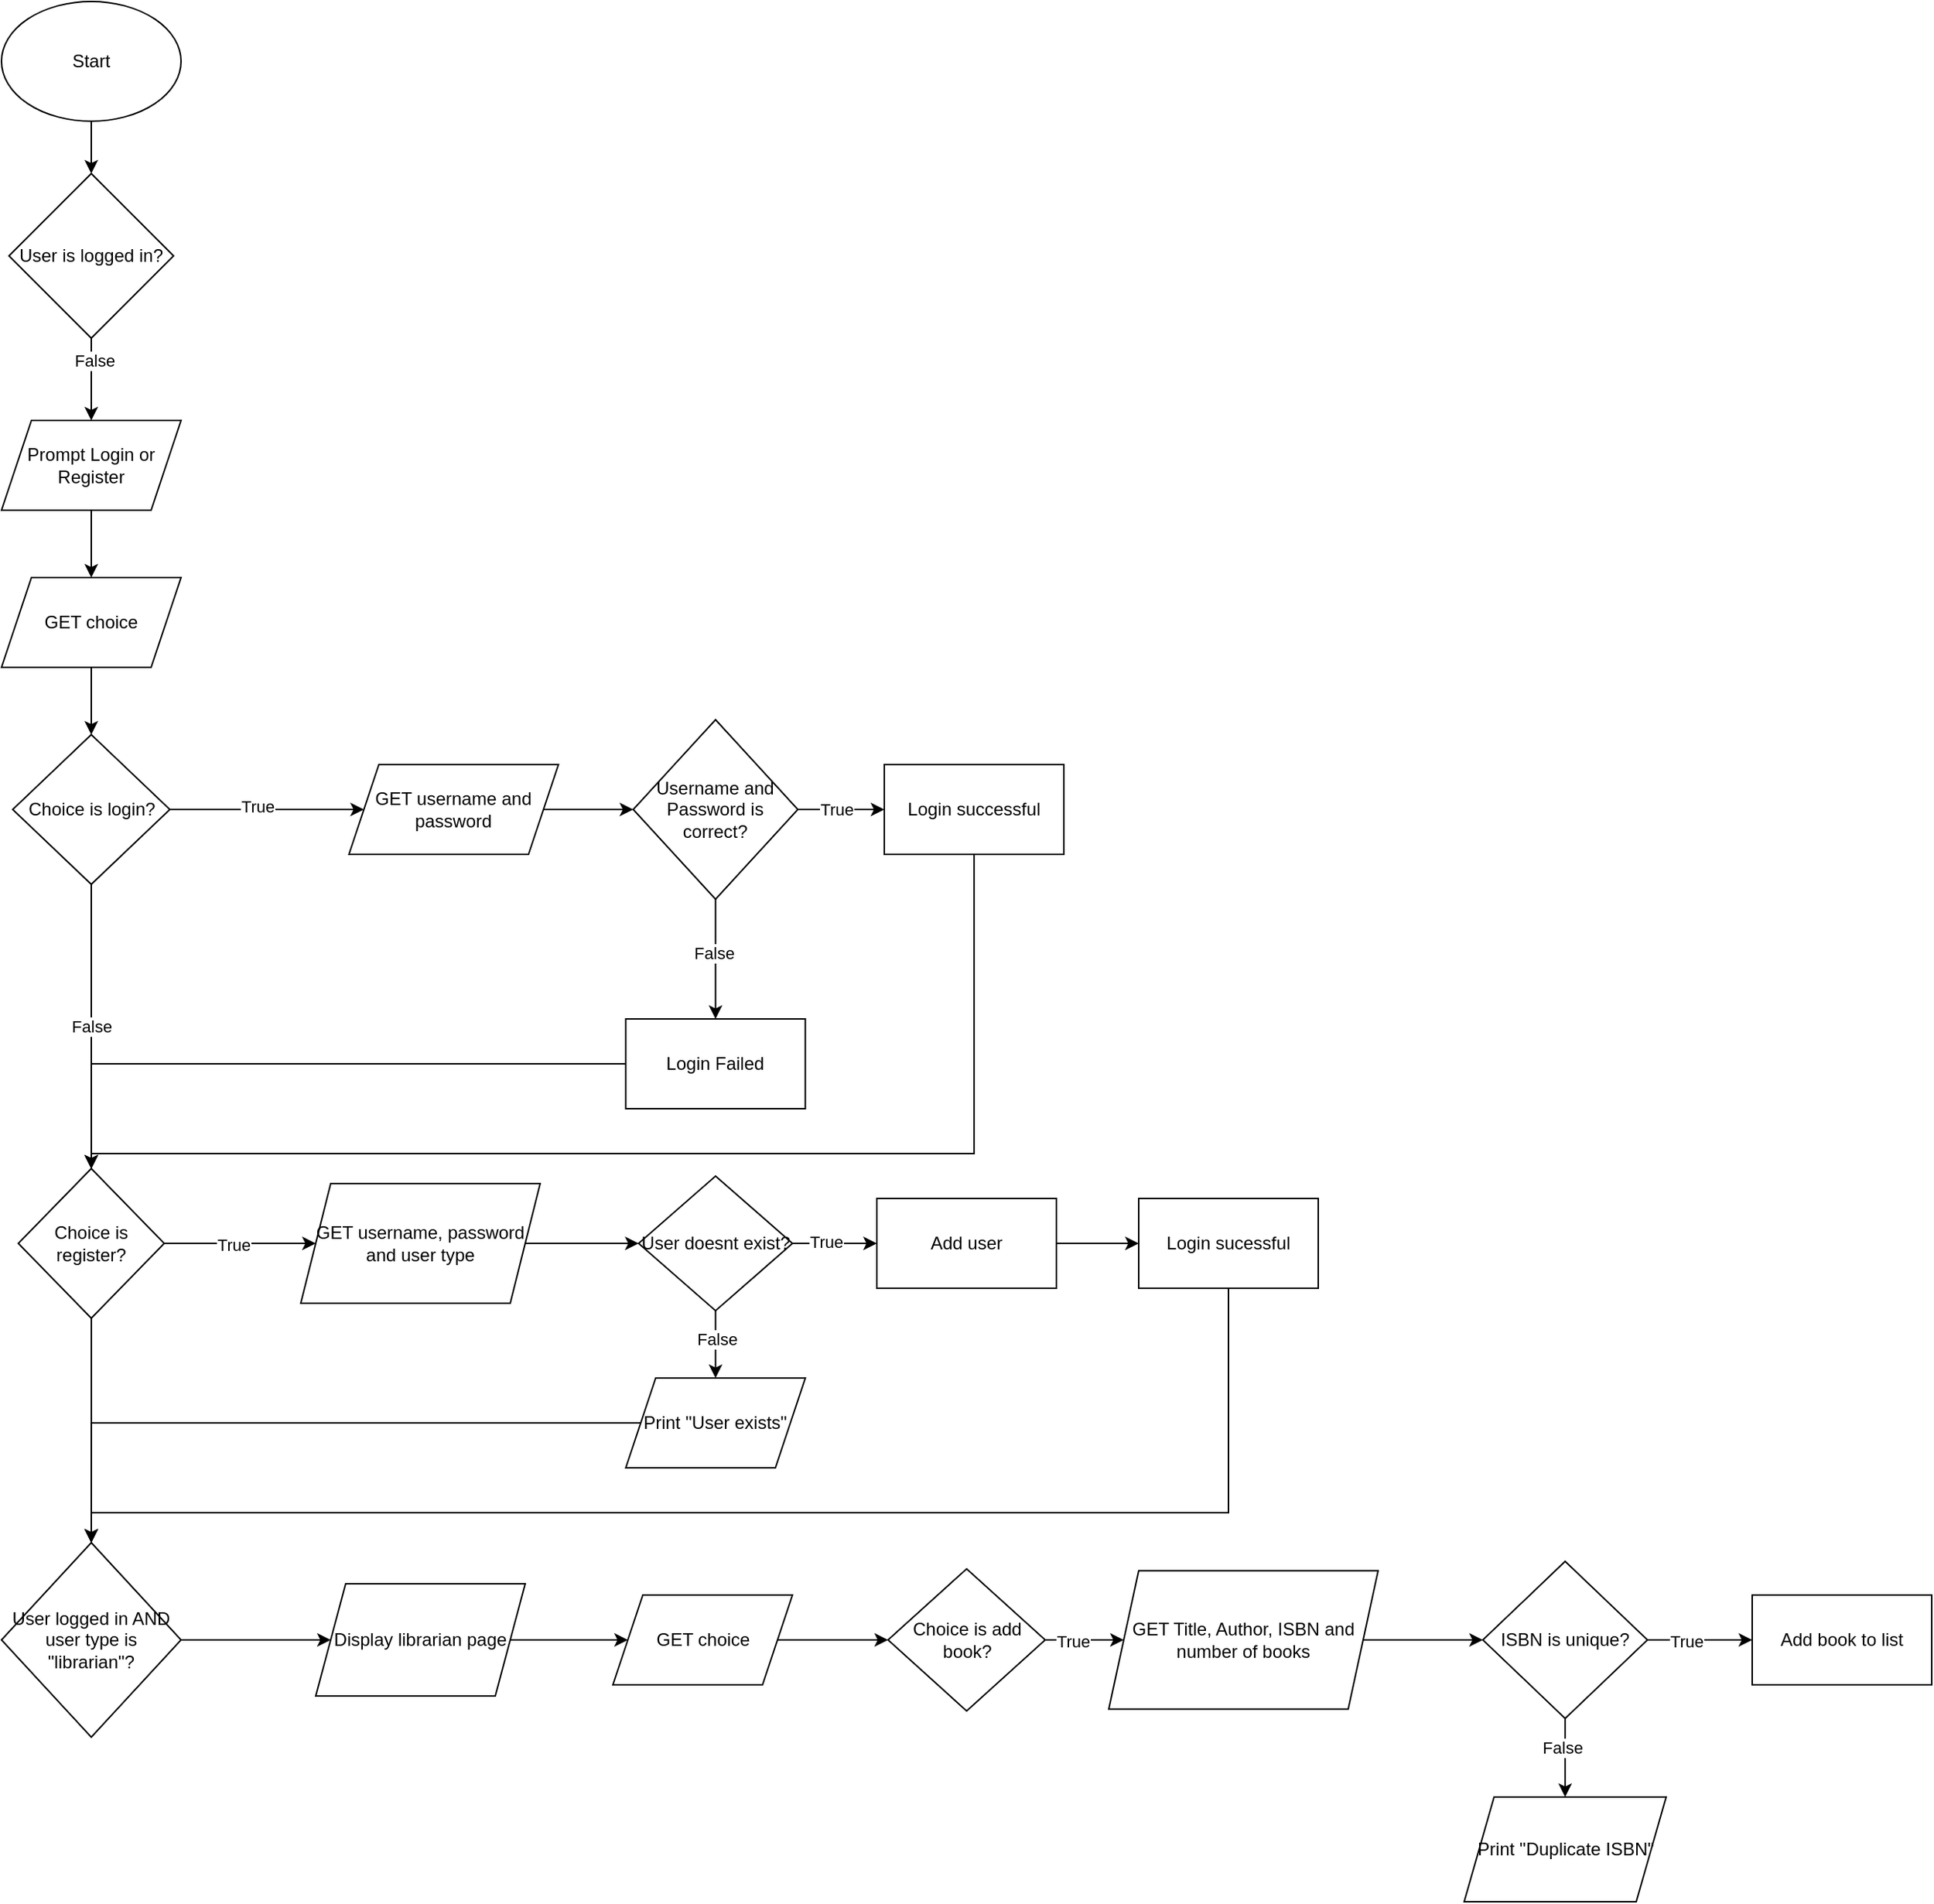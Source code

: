 <mxfile version="24.7.12">
  <diagram name="Page-1" id="SSTJnW1BmEk-SJq0e-p4">
    <mxGraphModel dx="1290" dy="558" grid="1" gridSize="10" guides="1" tooltips="1" connect="1" arrows="1" fold="1" page="1" pageScale="1" pageWidth="850" pageHeight="1100" math="0" shadow="0">
      <root>
        <mxCell id="0" />
        <mxCell id="1" parent="0" />
        <mxCell id="cKItDvK8W3Hqo0DehDuH-44" value="" style="edgeStyle=orthogonalEdgeStyle;rounded=0;orthogonalLoop=1;jettySize=auto;html=1;" edge="1" parent="1" source="cKItDvK8W3Hqo0DehDuH-1" target="cKItDvK8W3Hqo0DehDuH-43">
          <mxGeometry relative="1" as="geometry" />
        </mxCell>
        <mxCell id="cKItDvK8W3Hqo0DehDuH-1" value="Start" style="ellipse;whiteSpace=wrap;html=1;" vertex="1" parent="1">
          <mxGeometry x="570" y="80" width="120" height="80" as="geometry" />
        </mxCell>
        <mxCell id="cKItDvK8W3Hqo0DehDuH-5" value="" style="edgeStyle=orthogonalEdgeStyle;rounded=0;orthogonalLoop=1;jettySize=auto;html=1;" edge="1" parent="1" source="cKItDvK8W3Hqo0DehDuH-2" target="cKItDvK8W3Hqo0DehDuH-4">
          <mxGeometry relative="1" as="geometry" />
        </mxCell>
        <mxCell id="cKItDvK8W3Hqo0DehDuH-2" value="Prompt Login or Register" style="shape=parallelogram;perimeter=parallelogramPerimeter;whiteSpace=wrap;html=1;fixedSize=1;" vertex="1" parent="1">
          <mxGeometry x="570" y="360" width="120" height="60" as="geometry" />
        </mxCell>
        <mxCell id="cKItDvK8W3Hqo0DehDuH-7" value="" style="edgeStyle=orthogonalEdgeStyle;rounded=0;orthogonalLoop=1;jettySize=auto;html=1;" edge="1" parent="1" source="cKItDvK8W3Hqo0DehDuH-4" target="cKItDvK8W3Hqo0DehDuH-6">
          <mxGeometry relative="1" as="geometry" />
        </mxCell>
        <mxCell id="cKItDvK8W3Hqo0DehDuH-4" value="GET choice" style="shape=parallelogram;perimeter=parallelogramPerimeter;whiteSpace=wrap;html=1;fixedSize=1;" vertex="1" parent="1">
          <mxGeometry x="570" y="465" width="120" height="60" as="geometry" />
        </mxCell>
        <mxCell id="cKItDvK8W3Hqo0DehDuH-9" value="" style="edgeStyle=orthogonalEdgeStyle;rounded=0;orthogonalLoop=1;jettySize=auto;html=1;" edge="1" parent="1" source="cKItDvK8W3Hqo0DehDuH-6" target="cKItDvK8W3Hqo0DehDuH-8">
          <mxGeometry relative="1" as="geometry" />
        </mxCell>
        <mxCell id="cKItDvK8W3Hqo0DehDuH-11" value="True" style="edgeLabel;html=1;align=center;verticalAlign=middle;resizable=0;points=[];" vertex="1" connectable="0" parent="cKItDvK8W3Hqo0DehDuH-9">
          <mxGeometry x="-0.098" y="2" relative="1" as="geometry">
            <mxPoint as="offset" />
          </mxGeometry>
        </mxCell>
        <mxCell id="cKItDvK8W3Hqo0DehDuH-13" value="" style="edgeStyle=orthogonalEdgeStyle;rounded=0;orthogonalLoop=1;jettySize=auto;html=1;" edge="1" parent="1" source="cKItDvK8W3Hqo0DehDuH-6" target="cKItDvK8W3Hqo0DehDuH-12">
          <mxGeometry relative="1" as="geometry" />
        </mxCell>
        <mxCell id="cKItDvK8W3Hqo0DehDuH-15" value="False" style="edgeLabel;html=1;align=center;verticalAlign=middle;resizable=0;points=[];" vertex="1" connectable="0" parent="cKItDvK8W3Hqo0DehDuH-13">
          <mxGeometry x="-0.0" relative="1" as="geometry">
            <mxPoint as="offset" />
          </mxGeometry>
        </mxCell>
        <mxCell id="cKItDvK8W3Hqo0DehDuH-6" value="Choice is login?" style="rhombus;whiteSpace=wrap;html=1;" vertex="1" parent="1">
          <mxGeometry x="577.5" y="570" width="105" height="100" as="geometry" />
        </mxCell>
        <mxCell id="cKItDvK8W3Hqo0DehDuH-17" value="" style="edgeStyle=orthogonalEdgeStyle;rounded=0;orthogonalLoop=1;jettySize=auto;html=1;" edge="1" parent="1" source="cKItDvK8W3Hqo0DehDuH-8" target="cKItDvK8W3Hqo0DehDuH-16">
          <mxGeometry relative="1" as="geometry" />
        </mxCell>
        <mxCell id="cKItDvK8W3Hqo0DehDuH-8" value="GET username and password" style="shape=parallelogram;perimeter=parallelogramPerimeter;whiteSpace=wrap;html=1;fixedSize=1;" vertex="1" parent="1">
          <mxGeometry x="802.2" y="590" width="140" height="60" as="geometry" />
        </mxCell>
        <mxCell id="cKItDvK8W3Hqo0DehDuH-59" value="" style="edgeStyle=orthogonalEdgeStyle;rounded=0;orthogonalLoop=1;jettySize=auto;html=1;" edge="1" parent="1" source="cKItDvK8W3Hqo0DehDuH-12" target="cKItDvK8W3Hqo0DehDuH-58">
          <mxGeometry relative="1" as="geometry" />
        </mxCell>
        <mxCell id="cKItDvK8W3Hqo0DehDuH-65" value="True" style="edgeLabel;html=1;align=center;verticalAlign=middle;resizable=0;points=[];" vertex="1" connectable="0" parent="cKItDvK8W3Hqo0DehDuH-59">
          <mxGeometry x="-0.106" y="-1" relative="1" as="geometry">
            <mxPoint as="offset" />
          </mxGeometry>
        </mxCell>
        <mxCell id="cKItDvK8W3Hqo0DehDuH-72" style="edgeStyle=orthogonalEdgeStyle;rounded=0;orthogonalLoop=1;jettySize=auto;html=1;entryX=0.5;entryY=0;entryDx=0;entryDy=0;" edge="1" parent="1" source="cKItDvK8W3Hqo0DehDuH-12" target="cKItDvK8W3Hqo0DehDuH-71">
          <mxGeometry relative="1" as="geometry" />
        </mxCell>
        <mxCell id="cKItDvK8W3Hqo0DehDuH-12" value="Choice is register?" style="rhombus;whiteSpace=wrap;html=1;" vertex="1" parent="1">
          <mxGeometry x="581.25" y="860" width="97.5" height="100" as="geometry" />
        </mxCell>
        <mxCell id="cKItDvK8W3Hqo0DehDuH-19" value="" style="edgeStyle=orthogonalEdgeStyle;rounded=0;orthogonalLoop=1;jettySize=auto;html=1;" edge="1" parent="1" source="cKItDvK8W3Hqo0DehDuH-16" target="cKItDvK8W3Hqo0DehDuH-18">
          <mxGeometry relative="1" as="geometry" />
        </mxCell>
        <mxCell id="cKItDvK8W3Hqo0DehDuH-21" value="False" style="edgeLabel;html=1;align=center;verticalAlign=middle;resizable=0;points=[];" vertex="1" connectable="0" parent="cKItDvK8W3Hqo0DehDuH-19">
          <mxGeometry x="-0.1" y="-1" relative="1" as="geometry">
            <mxPoint as="offset" />
          </mxGeometry>
        </mxCell>
        <mxCell id="cKItDvK8W3Hqo0DehDuH-23" value="" style="edgeStyle=orthogonalEdgeStyle;rounded=0;orthogonalLoop=1;jettySize=auto;html=1;entryX=0;entryY=0.5;entryDx=0;entryDy=0;" edge="1" parent="1" source="cKItDvK8W3Hqo0DehDuH-16" target="cKItDvK8W3Hqo0DehDuH-53">
          <mxGeometry relative="1" as="geometry">
            <mxPoint x="1162.2" y="620" as="targetPoint" />
          </mxGeometry>
        </mxCell>
        <mxCell id="cKItDvK8W3Hqo0DehDuH-29" value="True" style="edgeLabel;html=1;align=center;verticalAlign=middle;resizable=0;points=[];" vertex="1" connectable="0" parent="cKItDvK8W3Hqo0DehDuH-23">
          <mxGeometry x="-0.1" y="-2" relative="1" as="geometry">
            <mxPoint y="-2" as="offset" />
          </mxGeometry>
        </mxCell>
        <mxCell id="cKItDvK8W3Hqo0DehDuH-16" value="Username and Password is correct?" style="rhombus;whiteSpace=wrap;html=1;" vertex="1" parent="1">
          <mxGeometry x="992.2" y="560" width="110" height="120" as="geometry" />
        </mxCell>
        <mxCell id="cKItDvK8W3Hqo0DehDuH-55" style="edgeStyle=orthogonalEdgeStyle;rounded=0;orthogonalLoop=1;jettySize=auto;html=1;entryX=0.5;entryY=0;entryDx=0;entryDy=0;" edge="1" parent="1" source="cKItDvK8W3Hqo0DehDuH-18" target="cKItDvK8W3Hqo0DehDuH-12">
          <mxGeometry relative="1" as="geometry">
            <Array as="points">
              <mxPoint x="630" y="790" />
            </Array>
          </mxGeometry>
        </mxCell>
        <mxCell id="cKItDvK8W3Hqo0DehDuH-18" value="Login Failed" style="rounded=0;whiteSpace=wrap;html=1;" vertex="1" parent="1">
          <mxGeometry x="987.2" y="760" width="120" height="60" as="geometry" />
        </mxCell>
        <mxCell id="cKItDvK8W3Hqo0DehDuH-51" value="" style="edgeStyle=orthogonalEdgeStyle;rounded=0;orthogonalLoop=1;jettySize=auto;html=1;" edge="1" parent="1" source="cKItDvK8W3Hqo0DehDuH-43" target="cKItDvK8W3Hqo0DehDuH-2">
          <mxGeometry relative="1" as="geometry" />
        </mxCell>
        <mxCell id="cKItDvK8W3Hqo0DehDuH-52" value="False" style="edgeLabel;html=1;align=center;verticalAlign=middle;resizable=0;points=[];" vertex="1" connectable="0" parent="cKItDvK8W3Hqo0DehDuH-51">
          <mxGeometry x="-0.467" y="2" relative="1" as="geometry">
            <mxPoint as="offset" />
          </mxGeometry>
        </mxCell>
        <mxCell id="cKItDvK8W3Hqo0DehDuH-43" value="User is logged in?" style="rhombus;whiteSpace=wrap;html=1;" vertex="1" parent="1">
          <mxGeometry x="575" y="195" width="110" height="110" as="geometry" />
        </mxCell>
        <mxCell id="cKItDvK8W3Hqo0DehDuH-57" style="edgeStyle=orthogonalEdgeStyle;rounded=0;orthogonalLoop=1;jettySize=auto;html=1;" edge="1" parent="1" source="cKItDvK8W3Hqo0DehDuH-53" target="cKItDvK8W3Hqo0DehDuH-12">
          <mxGeometry relative="1" as="geometry">
            <Array as="points">
              <mxPoint x="1220" y="850" />
              <mxPoint x="630" y="850" />
            </Array>
          </mxGeometry>
        </mxCell>
        <mxCell id="cKItDvK8W3Hqo0DehDuH-53" value="Login successful" style="rounded=0;whiteSpace=wrap;html=1;" vertex="1" parent="1">
          <mxGeometry x="1160" y="590" width="120" height="60" as="geometry" />
        </mxCell>
        <mxCell id="cKItDvK8W3Hqo0DehDuH-61" value="" style="edgeStyle=orthogonalEdgeStyle;rounded=0;orthogonalLoop=1;jettySize=auto;html=1;" edge="1" parent="1" source="cKItDvK8W3Hqo0DehDuH-58" target="cKItDvK8W3Hqo0DehDuH-60">
          <mxGeometry relative="1" as="geometry" />
        </mxCell>
        <mxCell id="cKItDvK8W3Hqo0DehDuH-58" value="GET username, password and user type" style="shape=parallelogram;perimeter=parallelogramPerimeter;whiteSpace=wrap;html=1;fixedSize=1;" vertex="1" parent="1">
          <mxGeometry x="770" y="870" width="160" height="80" as="geometry" />
        </mxCell>
        <mxCell id="cKItDvK8W3Hqo0DehDuH-63" value="" style="edgeStyle=orthogonalEdgeStyle;rounded=0;orthogonalLoop=1;jettySize=auto;html=1;" edge="1" parent="1" source="cKItDvK8W3Hqo0DehDuH-60" target="cKItDvK8W3Hqo0DehDuH-62">
          <mxGeometry relative="1" as="geometry" />
        </mxCell>
        <mxCell id="cKItDvK8W3Hqo0DehDuH-64" value="True" style="edgeLabel;html=1;align=center;verticalAlign=middle;resizable=0;points=[];" vertex="1" connectable="0" parent="cKItDvK8W3Hqo0DehDuH-63">
          <mxGeometry x="-0.206" y="1" relative="1" as="geometry">
            <mxPoint as="offset" />
          </mxGeometry>
        </mxCell>
        <mxCell id="cKItDvK8W3Hqo0DehDuH-69" value="" style="edgeStyle=orthogonalEdgeStyle;rounded=0;orthogonalLoop=1;jettySize=auto;html=1;" edge="1" parent="1" source="cKItDvK8W3Hqo0DehDuH-60" target="cKItDvK8W3Hqo0DehDuH-68">
          <mxGeometry relative="1" as="geometry" />
        </mxCell>
        <mxCell id="cKItDvK8W3Hqo0DehDuH-70" value="False" style="edgeLabel;html=1;align=center;verticalAlign=middle;resizable=0;points=[];" vertex="1" connectable="0" parent="cKItDvK8W3Hqo0DehDuH-69">
          <mxGeometry x="-0.156" y="1" relative="1" as="geometry">
            <mxPoint as="offset" />
          </mxGeometry>
        </mxCell>
        <mxCell id="cKItDvK8W3Hqo0DehDuH-60" value="User doesnt exist?" style="rhombus;whiteSpace=wrap;html=1;" vertex="1" parent="1">
          <mxGeometry x="995.8" y="865" width="102.8" height="90" as="geometry" />
        </mxCell>
        <mxCell id="cKItDvK8W3Hqo0DehDuH-67" value="" style="edgeStyle=orthogonalEdgeStyle;rounded=0;orthogonalLoop=1;jettySize=auto;html=1;" edge="1" parent="1" source="cKItDvK8W3Hqo0DehDuH-62" target="cKItDvK8W3Hqo0DehDuH-66">
          <mxGeometry relative="1" as="geometry" />
        </mxCell>
        <mxCell id="cKItDvK8W3Hqo0DehDuH-62" value="Add user" style="rounded=0;whiteSpace=wrap;html=1;" vertex="1" parent="1">
          <mxGeometry x="1155" y="880" width="120" height="60" as="geometry" />
        </mxCell>
        <mxCell id="cKItDvK8W3Hqo0DehDuH-74" style="edgeStyle=orthogonalEdgeStyle;rounded=0;orthogonalLoop=1;jettySize=auto;html=1;entryX=0.5;entryY=0;entryDx=0;entryDy=0;" edge="1" parent="1" source="cKItDvK8W3Hqo0DehDuH-66" target="cKItDvK8W3Hqo0DehDuH-71">
          <mxGeometry relative="1" as="geometry">
            <Array as="points">
              <mxPoint x="1390" y="1090" />
              <mxPoint x="630" y="1090" />
            </Array>
          </mxGeometry>
        </mxCell>
        <mxCell id="cKItDvK8W3Hqo0DehDuH-66" value="Login sucessful" style="rounded=0;whiteSpace=wrap;html=1;" vertex="1" parent="1">
          <mxGeometry x="1330" y="880" width="120" height="60" as="geometry" />
        </mxCell>
        <mxCell id="cKItDvK8W3Hqo0DehDuH-73" style="edgeStyle=orthogonalEdgeStyle;rounded=0;orthogonalLoop=1;jettySize=auto;html=1;entryX=0.5;entryY=0;entryDx=0;entryDy=0;" edge="1" parent="1" source="cKItDvK8W3Hqo0DehDuH-68" target="cKItDvK8W3Hqo0DehDuH-71">
          <mxGeometry relative="1" as="geometry" />
        </mxCell>
        <mxCell id="cKItDvK8W3Hqo0DehDuH-68" value="Print &quot;User exists&quot;" style="shape=parallelogram;perimeter=parallelogramPerimeter;whiteSpace=wrap;html=1;fixedSize=1;" vertex="1" parent="1">
          <mxGeometry x="987.2" y="1000" width="120" height="60" as="geometry" />
        </mxCell>
        <mxCell id="cKItDvK8W3Hqo0DehDuH-76" value="" style="edgeStyle=orthogonalEdgeStyle;rounded=0;orthogonalLoop=1;jettySize=auto;html=1;" edge="1" parent="1" source="cKItDvK8W3Hqo0DehDuH-71" target="cKItDvK8W3Hqo0DehDuH-75">
          <mxGeometry relative="1" as="geometry" />
        </mxCell>
        <mxCell id="cKItDvK8W3Hqo0DehDuH-71" value="User logged in AND user type is &quot;librarian&quot;?" style="rhombus;whiteSpace=wrap;html=1;" vertex="1" parent="1">
          <mxGeometry x="570" y="1110" width="120" height="130" as="geometry" />
        </mxCell>
        <mxCell id="cKItDvK8W3Hqo0DehDuH-78" value="" style="edgeStyle=orthogonalEdgeStyle;rounded=0;orthogonalLoop=1;jettySize=auto;html=1;" edge="1" parent="1" source="cKItDvK8W3Hqo0DehDuH-75" target="cKItDvK8W3Hqo0DehDuH-77">
          <mxGeometry relative="1" as="geometry" />
        </mxCell>
        <mxCell id="cKItDvK8W3Hqo0DehDuH-75" value="Display librarian page" style="shape=parallelogram;perimeter=parallelogramPerimeter;whiteSpace=wrap;html=1;fixedSize=1;" vertex="1" parent="1">
          <mxGeometry x="780" y="1137.5" width="140" height="75" as="geometry" />
        </mxCell>
        <mxCell id="cKItDvK8W3Hqo0DehDuH-80" value="" style="edgeStyle=orthogonalEdgeStyle;rounded=0;orthogonalLoop=1;jettySize=auto;html=1;" edge="1" parent="1" source="cKItDvK8W3Hqo0DehDuH-77" target="cKItDvK8W3Hqo0DehDuH-79">
          <mxGeometry relative="1" as="geometry" />
        </mxCell>
        <mxCell id="cKItDvK8W3Hqo0DehDuH-77" value="GET choice" style="shape=parallelogram;perimeter=parallelogramPerimeter;whiteSpace=wrap;html=1;fixedSize=1;" vertex="1" parent="1">
          <mxGeometry x="978.6" y="1145" width="120" height="60" as="geometry" />
        </mxCell>
        <mxCell id="cKItDvK8W3Hqo0DehDuH-82" value="" style="edgeStyle=orthogonalEdgeStyle;rounded=0;orthogonalLoop=1;jettySize=auto;html=1;" edge="1" parent="1" source="cKItDvK8W3Hqo0DehDuH-79" target="cKItDvK8W3Hqo0DehDuH-81">
          <mxGeometry relative="1" as="geometry" />
        </mxCell>
        <mxCell id="cKItDvK8W3Hqo0DehDuH-93" value="True" style="edgeLabel;html=1;align=center;verticalAlign=middle;resizable=0;points=[];" vertex="1" connectable="0" parent="cKItDvK8W3Hqo0DehDuH-82">
          <mxGeometry x="-0.19" y="-1" relative="1" as="geometry">
            <mxPoint x="-3" as="offset" />
          </mxGeometry>
        </mxCell>
        <mxCell id="cKItDvK8W3Hqo0DehDuH-79" value="Choice is add book?" style="rhombus;whiteSpace=wrap;html=1;" vertex="1" parent="1">
          <mxGeometry x="1162.5" y="1127.5" width="105" height="95" as="geometry" />
        </mxCell>
        <mxCell id="cKItDvK8W3Hqo0DehDuH-84" value="" style="edgeStyle=orthogonalEdgeStyle;rounded=0;orthogonalLoop=1;jettySize=auto;html=1;" edge="1" parent="1" source="cKItDvK8W3Hqo0DehDuH-81" target="cKItDvK8W3Hqo0DehDuH-83">
          <mxGeometry relative="1" as="geometry" />
        </mxCell>
        <mxCell id="cKItDvK8W3Hqo0DehDuH-81" value="GET Title, Author, ISBN and number of books" style="shape=parallelogram;perimeter=parallelogramPerimeter;whiteSpace=wrap;html=1;fixedSize=1;" vertex="1" parent="1">
          <mxGeometry x="1310" y="1128.75" width="180" height="92.5" as="geometry" />
        </mxCell>
        <mxCell id="cKItDvK8W3Hqo0DehDuH-87" value="" style="edgeStyle=orthogonalEdgeStyle;rounded=0;orthogonalLoop=1;jettySize=auto;html=1;" edge="1" parent="1" source="cKItDvK8W3Hqo0DehDuH-83" target="cKItDvK8W3Hqo0DehDuH-86">
          <mxGeometry relative="1" as="geometry" />
        </mxCell>
        <mxCell id="cKItDvK8W3Hqo0DehDuH-90" value="True" style="edgeLabel;html=1;align=center;verticalAlign=middle;resizable=0;points=[];" vertex="1" connectable="0" parent="cKItDvK8W3Hqo0DehDuH-87">
          <mxGeometry x="-0.257" y="-1" relative="1" as="geometry">
            <mxPoint as="offset" />
          </mxGeometry>
        </mxCell>
        <mxCell id="cKItDvK8W3Hqo0DehDuH-89" value="" style="edgeStyle=orthogonalEdgeStyle;rounded=0;orthogonalLoop=1;jettySize=auto;html=1;" edge="1" parent="1" source="cKItDvK8W3Hqo0DehDuH-83" target="cKItDvK8W3Hqo0DehDuH-88">
          <mxGeometry relative="1" as="geometry" />
        </mxCell>
        <mxCell id="cKItDvK8W3Hqo0DehDuH-92" value="False" style="edgeLabel;html=1;align=center;verticalAlign=middle;resizable=0;points=[];" vertex="1" connectable="0" parent="cKItDvK8W3Hqo0DehDuH-89">
          <mxGeometry x="-0.257" y="-2" relative="1" as="geometry">
            <mxPoint as="offset" />
          </mxGeometry>
        </mxCell>
        <mxCell id="cKItDvK8W3Hqo0DehDuH-83" value="ISBN is unique?" style="rhombus;whiteSpace=wrap;html=1;" vertex="1" parent="1">
          <mxGeometry x="1560" y="1122.5" width="110" height="105" as="geometry" />
        </mxCell>
        <mxCell id="cKItDvK8W3Hqo0DehDuH-86" value="Add book to list" style="rounded=0;whiteSpace=wrap;html=1;" vertex="1" parent="1">
          <mxGeometry x="1740" y="1145" width="120" height="60" as="geometry" />
        </mxCell>
        <mxCell id="cKItDvK8W3Hqo0DehDuH-88" value="Print &quot;Duplicate ISBN&quot;" style="shape=parallelogram;perimeter=parallelogramPerimeter;whiteSpace=wrap;html=1;fixedSize=1;" vertex="1" parent="1">
          <mxGeometry x="1547.5" y="1280" width="135" height="70" as="geometry" />
        </mxCell>
      </root>
    </mxGraphModel>
  </diagram>
</mxfile>
